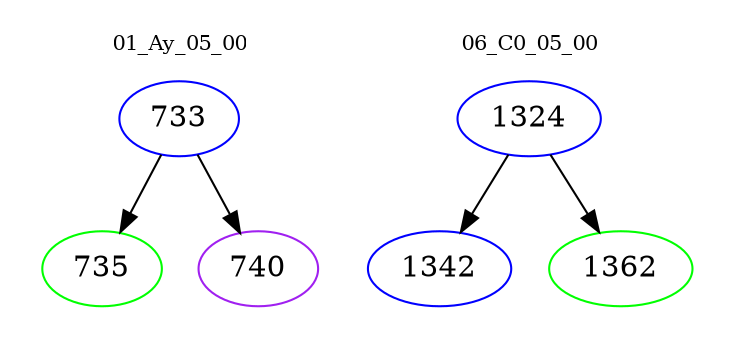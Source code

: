 digraph{
subgraph cluster_0 {
color = white
label = "01_Ay_05_00";
fontsize=10;
T0_733 [label="733", color="blue"]
T0_733 -> T0_735 [color="black"]
T0_735 [label="735", color="green"]
T0_733 -> T0_740 [color="black"]
T0_740 [label="740", color="purple"]
}
subgraph cluster_1 {
color = white
label = "06_C0_05_00";
fontsize=10;
T1_1324 [label="1324", color="blue"]
T1_1324 -> T1_1342 [color="black"]
T1_1342 [label="1342", color="blue"]
T1_1324 -> T1_1362 [color="black"]
T1_1362 [label="1362", color="green"]
}
}
